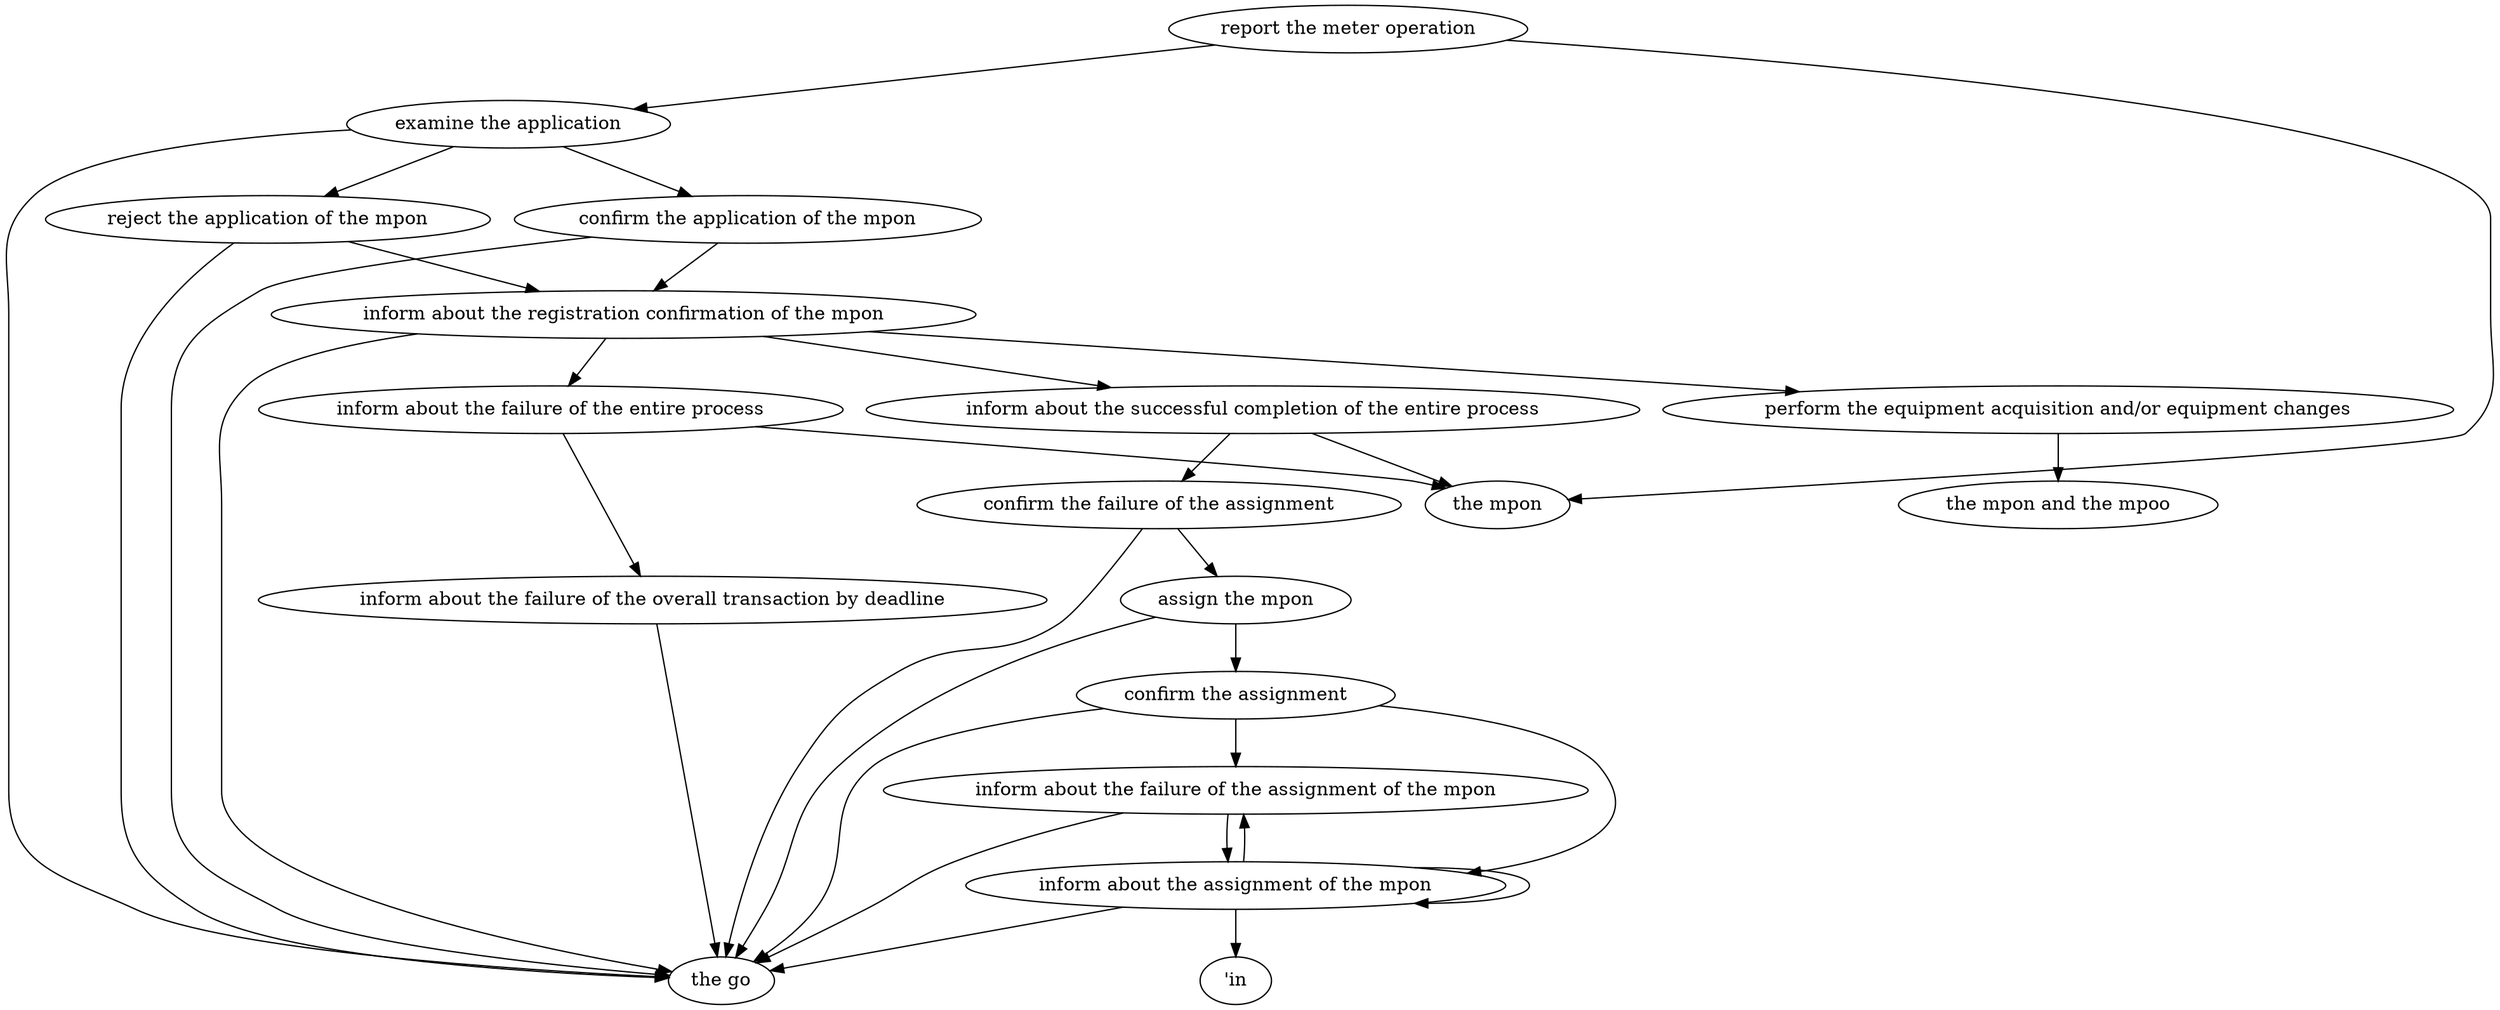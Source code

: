 digraph "doc-10.2" {
	graph [name="doc-10.2"];
	"report the meter operation"	[attrs="{'type': 'Activity', 'label': 'report the meter operation'}"];
	"examine the application"	[attrs="{'type': 'Activity', 'label': 'examine the application'}"];
	"report the meter operation" -> "examine the application"	[attrs="{'type': 'flow', 'label': 'flow'}"];
	"the mpon"	[attrs="{'type': 'Actor', 'label': 'the mpon'}"];
	"report the meter operation" -> "the mpon"	[attrs="{'type': 'actor performer', 'label': 'actor performer'}"];
	"reject the application of the mpon"	[attrs="{'type': 'Activity', 'label': 'reject the application of the mpon'}"];
	"examine the application" -> "reject the application of the mpon"	[attrs="{'type': 'flow', 'label': 'flow'}"];
	"confirm the application of the mpon"	[attrs="{'type': 'Activity', 'label': 'confirm the application of the mpon'}"];
	"examine the application" -> "confirm the application of the mpon"	[attrs="{'type': 'flow', 'label': 'flow'}"];
	"the go"	[attrs="{'type': 'Actor', 'label': 'the go'}"];
	"examine the application" -> "the go"	[attrs="{'type': 'actor performer', 'label': 'actor performer'}"];
	"inform about the registration confirmation of the mpon"	[attrs="{'type': 'Activity', 'label': 'inform about the registration confirmation of the mpon'}"];
	"reject the application of the mpon" -> "inform about the registration confirmation of the mpon"	[attrs="{'type': 'flow', 'label': 'flow'}"];
	"reject the application of the mpon" -> "the go"	[attrs="{'type': 'actor performer', 'label': 'actor performer'}"];
	"confirm the application of the mpon" -> "inform about the registration confirmation of the mpon"	[attrs="{'type': 'flow', 'label': 'flow'}"];
	"confirm the application of the mpon" -> "the go"	[attrs="{'type': 'actor performer', 'label': 'actor performer'}"];
	"perform the equipment acquisition and/or equipment changes"	[attrs="{'type': 'Activity', 'label': 'perform the equipment acquisition and/or equipment changes'}"];
	"inform about the registration confirmation of the mpon" -> "perform the equipment acquisition and/or equipment changes"	[attrs="{'type': 'flow', 'label': 'flow'}"];
	"inform about the failure of the entire process"	[attrs="{'type': 'Activity', 'label': 'inform about the failure of the entire process'}"];
	"inform about the registration confirmation of the mpon" -> "inform about the failure of the entire process"	[attrs="{'type': 'flow', 'label': 'flow'}"];
	"inform about the successful completion of the entire process"	[attrs="{'type': 'Activity', 'label': 'inform about the successful completion of the entire process'}"];
	"inform about the registration confirmation of the mpon" -> "inform about the successful completion of the entire process"	[attrs="{'type': 'flow', 'label': 'flow'}"];
	"inform about the registration confirmation of the mpon" -> "the go"	[attrs="{'type': 'actor performer', 'label': 'actor performer'}"];
	"the mpon and the mpoo"	[attrs="{'type': 'Actor', 'label': 'the mpon and the mpoo'}"];
	"perform the equipment acquisition and/or equipment changes" -> "the mpon and the mpoo"	[attrs="{'type': 'actor performer', 'label': 'actor performer'}"];
	"inform about the failure of the overall transaction by deadline"	[attrs="{'type': 'Activity', 'label': 'inform about the failure of the overall transaction by deadline'}"];
	"inform about the failure of the entire process" -> "inform about the failure of the overall transaction by deadline"	[attrs="{'type': 'flow', 'label': 'flow'}"];
	"inform about the failure of the entire process" -> "the mpon"	[attrs="{'type': 'actor performer', 'label': 'actor performer'}"];
	"confirm the failure of the assignment"	[attrs="{'type': 'Activity', 'label': 'confirm the failure of the assignment'}"];
	"inform about the successful completion of the entire process" -> "confirm the failure of the assignment"	[attrs="{'type': 'flow', 'label': 'flow'}"];
	"inform about the successful completion of the entire process" -> "the mpon"	[attrs="{'type': 'actor performer', 'label': 'actor performer'}"];
	"inform about the failure of the overall transaction by deadline" -> "the go"	[attrs="{'type': 'actor performer', 'label': 'actor performer'}"];
	"assign the mpon"	[attrs="{'type': 'Activity', 'label': 'assign the mpon'}"];
	"confirm the failure of the assignment" -> "assign the mpon"	[attrs="{'type': 'flow', 'label': 'flow'}"];
	"confirm the failure of the assignment" -> "the go"	[attrs="{'type': 'actor performer', 'label': 'actor performer'}"];
	"confirm the assignment"	[attrs="{'type': 'Activity', 'label': 'confirm the assignment'}"];
	"assign the mpon" -> "confirm the assignment"	[attrs="{'type': 'flow', 'label': 'flow'}"];
	"assign the mpon" -> "the go"	[attrs="{'type': 'actor performer', 'label': 'actor performer'}"];
	"inform about the failure of the assignment of the mpon"	[attrs="{'type': 'Activity', 'label': 'inform about the failure of the assignment of the mpon'}"];
	"confirm the assignment" -> "inform about the failure of the assignment of the mpon"	[attrs="{'type': 'flow', 'label': 'flow'}"];
	"inform about the assignment of the mpon"	[attrs="{'type': 'Activity', 'label': 'inform about the assignment of the mpon'}"];
	"confirm the assignment" -> "inform about the assignment of the mpon"	[attrs="{'type': 'flow', 'label': 'flow'}"];
	"confirm the assignment" -> "the go"	[attrs="{'type': 'actor performer', 'label': 'actor performer'}"];
	"inform about the failure of the assignment of the mpon" -> "inform about the assignment of the mpon"	[attrs="{'type': 'flow', 'label': 'flow'}"];
	"inform about the failure of the assignment of the mpon" -> "the go"	[attrs="{'type': 'actor performer', 'label': 'actor performer'}"];
	"inform about the assignment of the mpon" -> "inform about the failure of the assignment of the mpon"	[attrs="{'type': 'flow', 'label': 'flow'}"];
	"inform about the assignment of the mpon" -> "inform about the assignment of the mpon"	[attrs="{'type': 'flow', 'label': 'flow'}"];
	"inform about the assignment of the mpon" -> "the go"	[attrs="{'type': 'actor performer', 'label': 'actor performer'}"];
	"'in"	[attrs="{'type': 'Actor', 'label': \"'in\"}"];
	"inform about the assignment of the mpon" -> "'in"	[attrs="{'type': 'actor performer', 'label': 'actor performer'}"];
}

